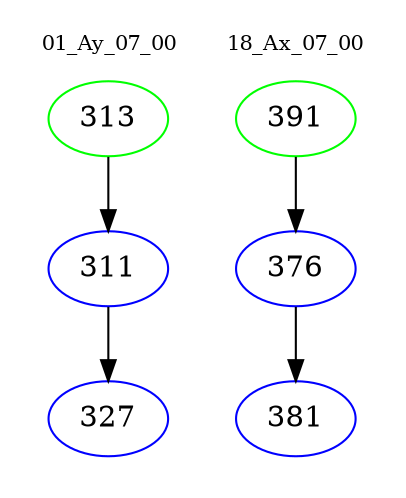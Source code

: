 digraph{
subgraph cluster_0 {
color = white
label = "01_Ay_07_00";
fontsize=10;
T0_313 [label="313", color="green"]
T0_313 -> T0_311 [color="black"]
T0_311 [label="311", color="blue"]
T0_311 -> T0_327 [color="black"]
T0_327 [label="327", color="blue"]
}
subgraph cluster_1 {
color = white
label = "18_Ax_07_00";
fontsize=10;
T1_391 [label="391", color="green"]
T1_391 -> T1_376 [color="black"]
T1_376 [label="376", color="blue"]
T1_376 -> T1_381 [color="black"]
T1_381 [label="381", color="blue"]
}
}
